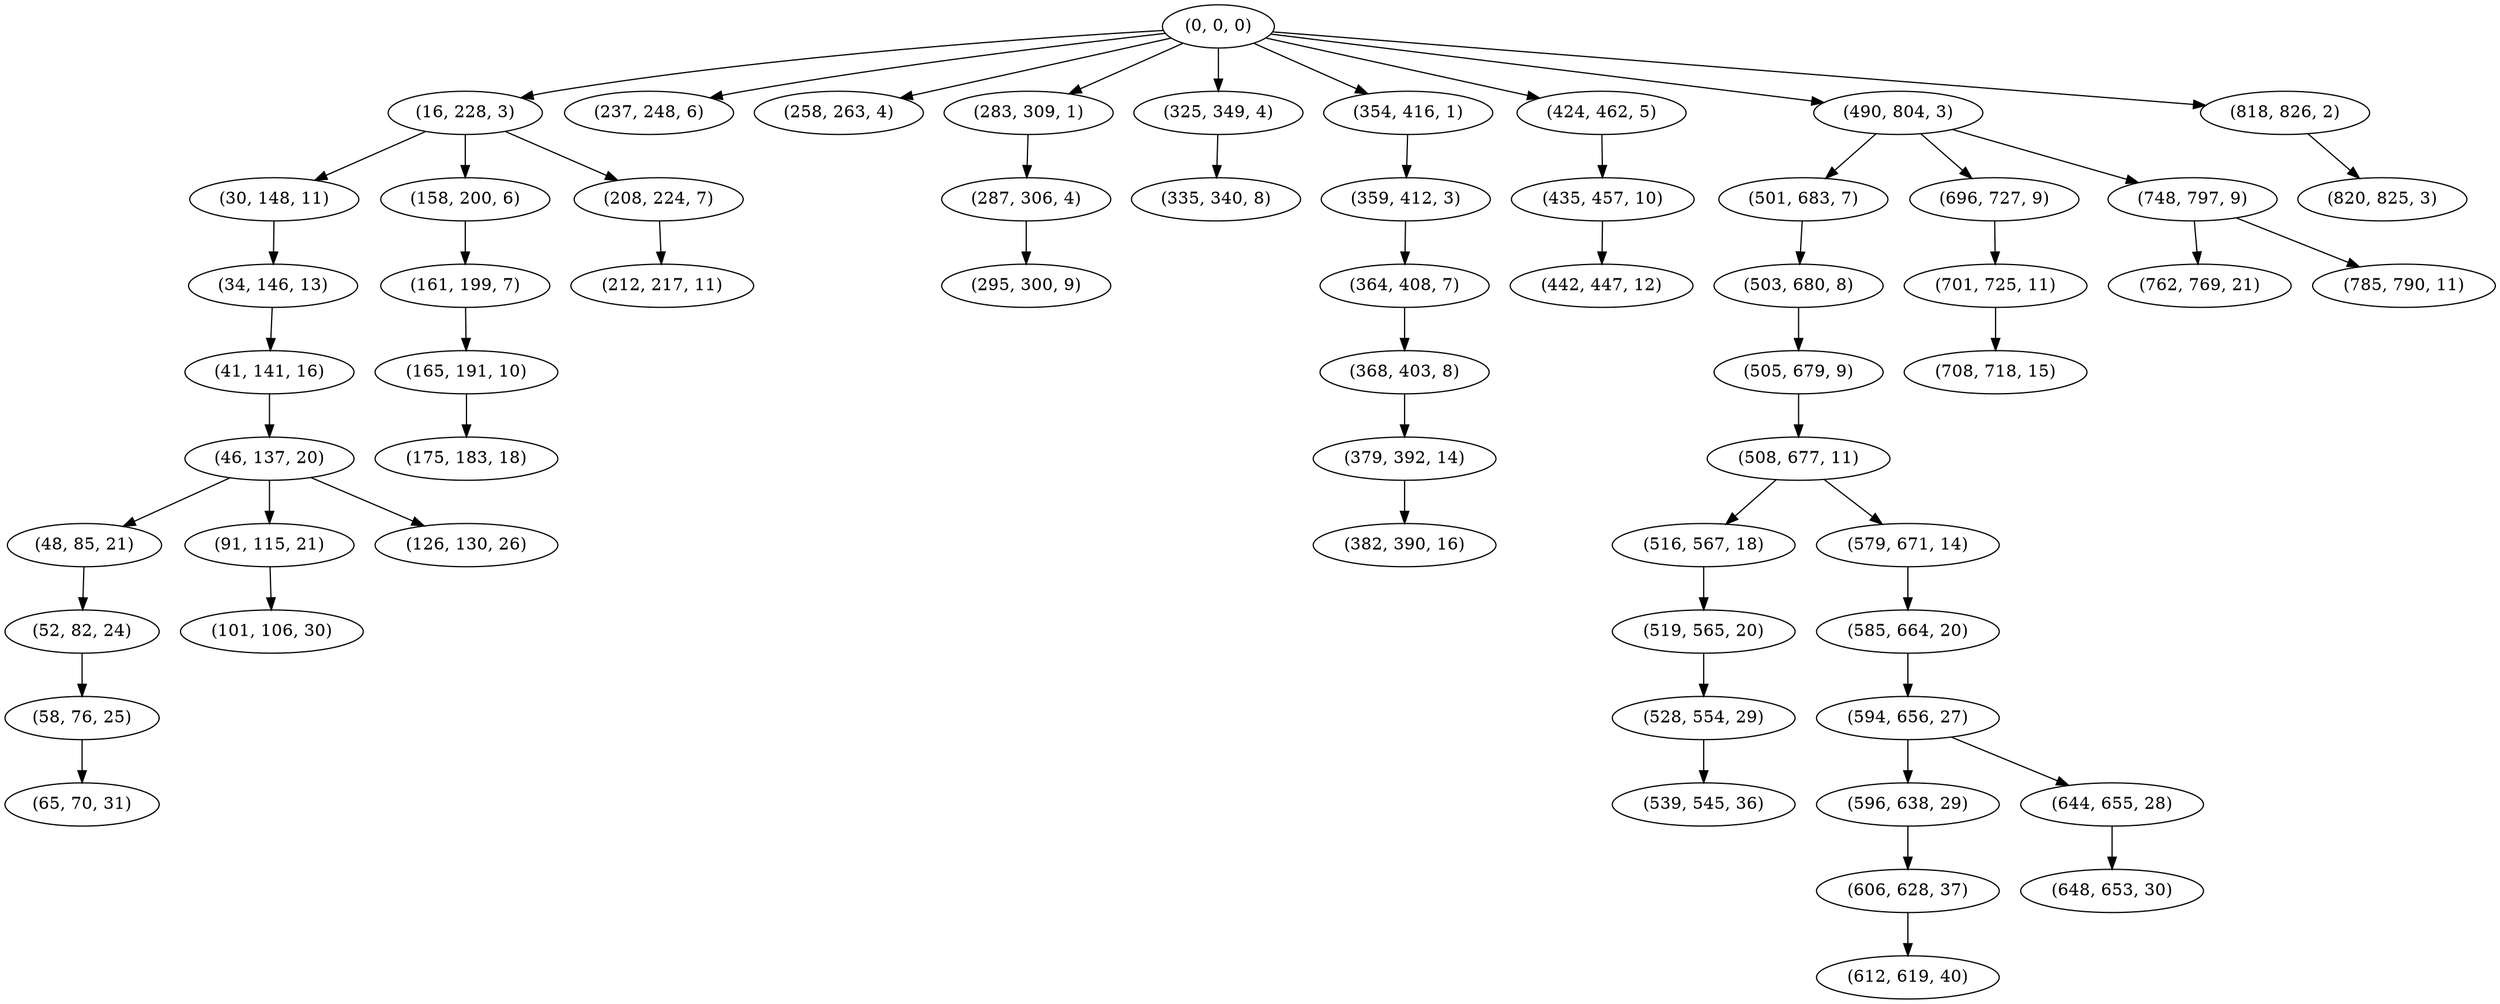 digraph tree {
    "(0, 0, 0)";
    "(16, 228, 3)";
    "(30, 148, 11)";
    "(34, 146, 13)";
    "(41, 141, 16)";
    "(46, 137, 20)";
    "(48, 85, 21)";
    "(52, 82, 24)";
    "(58, 76, 25)";
    "(65, 70, 31)";
    "(91, 115, 21)";
    "(101, 106, 30)";
    "(126, 130, 26)";
    "(158, 200, 6)";
    "(161, 199, 7)";
    "(165, 191, 10)";
    "(175, 183, 18)";
    "(208, 224, 7)";
    "(212, 217, 11)";
    "(237, 248, 6)";
    "(258, 263, 4)";
    "(283, 309, 1)";
    "(287, 306, 4)";
    "(295, 300, 9)";
    "(325, 349, 4)";
    "(335, 340, 8)";
    "(354, 416, 1)";
    "(359, 412, 3)";
    "(364, 408, 7)";
    "(368, 403, 8)";
    "(379, 392, 14)";
    "(382, 390, 16)";
    "(424, 462, 5)";
    "(435, 457, 10)";
    "(442, 447, 12)";
    "(490, 804, 3)";
    "(501, 683, 7)";
    "(503, 680, 8)";
    "(505, 679, 9)";
    "(508, 677, 11)";
    "(516, 567, 18)";
    "(519, 565, 20)";
    "(528, 554, 29)";
    "(539, 545, 36)";
    "(579, 671, 14)";
    "(585, 664, 20)";
    "(594, 656, 27)";
    "(596, 638, 29)";
    "(606, 628, 37)";
    "(612, 619, 40)";
    "(644, 655, 28)";
    "(648, 653, 30)";
    "(696, 727, 9)";
    "(701, 725, 11)";
    "(708, 718, 15)";
    "(748, 797, 9)";
    "(762, 769, 21)";
    "(785, 790, 11)";
    "(818, 826, 2)";
    "(820, 825, 3)";
    "(0, 0, 0)" -> "(16, 228, 3)";
    "(0, 0, 0)" -> "(237, 248, 6)";
    "(0, 0, 0)" -> "(258, 263, 4)";
    "(0, 0, 0)" -> "(283, 309, 1)";
    "(0, 0, 0)" -> "(325, 349, 4)";
    "(0, 0, 0)" -> "(354, 416, 1)";
    "(0, 0, 0)" -> "(424, 462, 5)";
    "(0, 0, 0)" -> "(490, 804, 3)";
    "(0, 0, 0)" -> "(818, 826, 2)";
    "(16, 228, 3)" -> "(30, 148, 11)";
    "(16, 228, 3)" -> "(158, 200, 6)";
    "(16, 228, 3)" -> "(208, 224, 7)";
    "(30, 148, 11)" -> "(34, 146, 13)";
    "(34, 146, 13)" -> "(41, 141, 16)";
    "(41, 141, 16)" -> "(46, 137, 20)";
    "(46, 137, 20)" -> "(48, 85, 21)";
    "(46, 137, 20)" -> "(91, 115, 21)";
    "(46, 137, 20)" -> "(126, 130, 26)";
    "(48, 85, 21)" -> "(52, 82, 24)";
    "(52, 82, 24)" -> "(58, 76, 25)";
    "(58, 76, 25)" -> "(65, 70, 31)";
    "(91, 115, 21)" -> "(101, 106, 30)";
    "(158, 200, 6)" -> "(161, 199, 7)";
    "(161, 199, 7)" -> "(165, 191, 10)";
    "(165, 191, 10)" -> "(175, 183, 18)";
    "(208, 224, 7)" -> "(212, 217, 11)";
    "(283, 309, 1)" -> "(287, 306, 4)";
    "(287, 306, 4)" -> "(295, 300, 9)";
    "(325, 349, 4)" -> "(335, 340, 8)";
    "(354, 416, 1)" -> "(359, 412, 3)";
    "(359, 412, 3)" -> "(364, 408, 7)";
    "(364, 408, 7)" -> "(368, 403, 8)";
    "(368, 403, 8)" -> "(379, 392, 14)";
    "(379, 392, 14)" -> "(382, 390, 16)";
    "(424, 462, 5)" -> "(435, 457, 10)";
    "(435, 457, 10)" -> "(442, 447, 12)";
    "(490, 804, 3)" -> "(501, 683, 7)";
    "(490, 804, 3)" -> "(696, 727, 9)";
    "(490, 804, 3)" -> "(748, 797, 9)";
    "(501, 683, 7)" -> "(503, 680, 8)";
    "(503, 680, 8)" -> "(505, 679, 9)";
    "(505, 679, 9)" -> "(508, 677, 11)";
    "(508, 677, 11)" -> "(516, 567, 18)";
    "(508, 677, 11)" -> "(579, 671, 14)";
    "(516, 567, 18)" -> "(519, 565, 20)";
    "(519, 565, 20)" -> "(528, 554, 29)";
    "(528, 554, 29)" -> "(539, 545, 36)";
    "(579, 671, 14)" -> "(585, 664, 20)";
    "(585, 664, 20)" -> "(594, 656, 27)";
    "(594, 656, 27)" -> "(596, 638, 29)";
    "(594, 656, 27)" -> "(644, 655, 28)";
    "(596, 638, 29)" -> "(606, 628, 37)";
    "(606, 628, 37)" -> "(612, 619, 40)";
    "(644, 655, 28)" -> "(648, 653, 30)";
    "(696, 727, 9)" -> "(701, 725, 11)";
    "(701, 725, 11)" -> "(708, 718, 15)";
    "(748, 797, 9)" -> "(762, 769, 21)";
    "(748, 797, 9)" -> "(785, 790, 11)";
    "(818, 826, 2)" -> "(820, 825, 3)";
}
